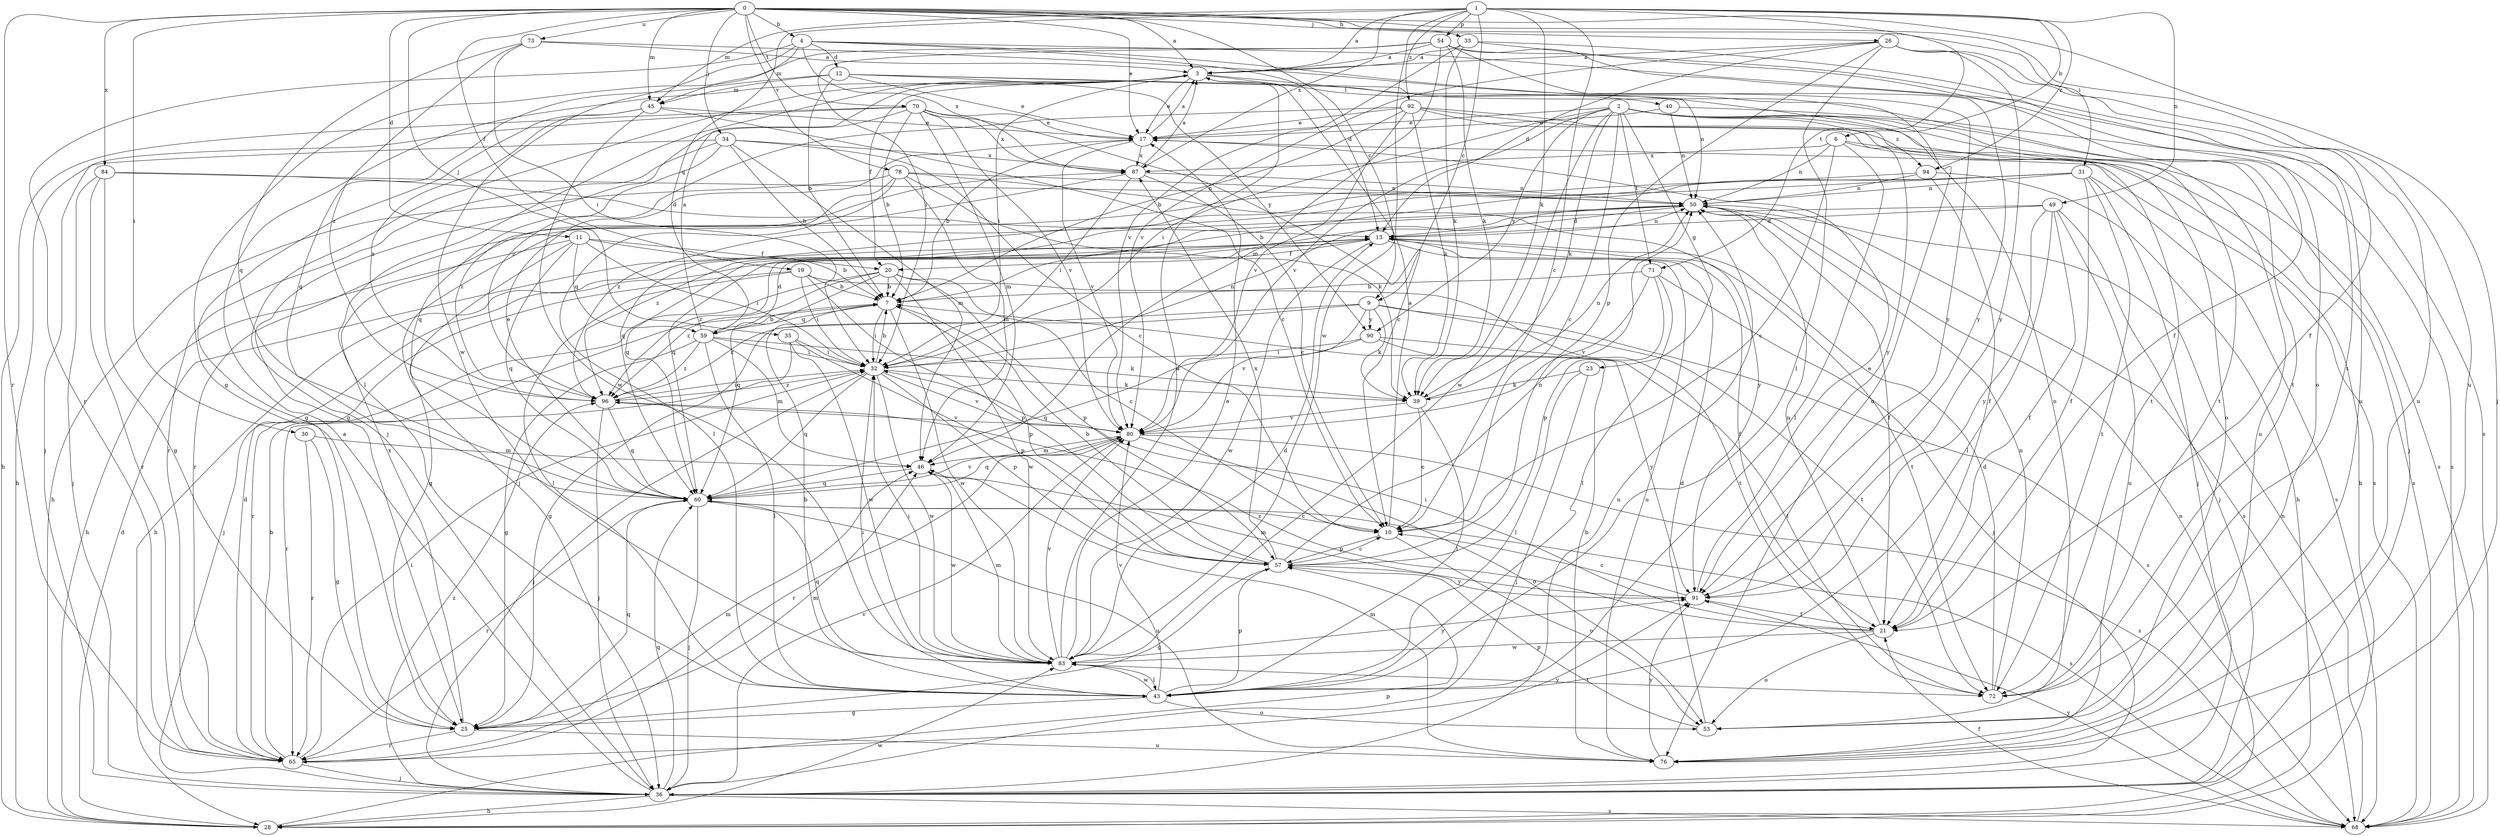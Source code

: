 strict digraph  {
0;
1;
2;
3;
4;
6;
7;
9;
10;
11;
12;
13;
17;
19;
20;
21;
23;
25;
26;
28;
30;
31;
32;
33;
34;
35;
36;
39;
40;
43;
45;
46;
49;
50;
53;
54;
57;
59;
60;
65;
68;
70;
71;
72;
73;
76;
78;
80;
83;
84;
87;
90;
91;
92;
94;
96;
0 -> 3  [label=a];
0 -> 4  [label=b];
0 -> 9  [label=c];
0 -> 11  [label=d];
0 -> 17  [label=e];
0 -> 19  [label=f];
0 -> 26  [label=h];
0 -> 30  [label=i];
0 -> 31  [label=i];
0 -> 33  [label=j];
0 -> 34  [label=j];
0 -> 35  [label=j];
0 -> 36  [label=j];
0 -> 45  [label=m];
0 -> 65  [label=r];
0 -> 70  [label=t];
0 -> 73  [label=u];
0 -> 76  [label=u];
0 -> 78  [label=v];
0 -> 84  [label=x];
1 -> 3  [label=a];
1 -> 6  [label=b];
1 -> 9  [label=c];
1 -> 10  [label=c];
1 -> 39  [label=k];
1 -> 45  [label=m];
1 -> 49  [label=n];
1 -> 54  [label=p];
1 -> 59  [label=q];
1 -> 71  [label=t];
1 -> 83  [label=w];
1 -> 87  [label=x];
1 -> 92  [label=z];
1 -> 94  [label=z];
2 -> 10  [label=c];
2 -> 17  [label=e];
2 -> 23  [label=g];
2 -> 32  [label=i];
2 -> 36  [label=j];
2 -> 39  [label=k];
2 -> 53  [label=o];
2 -> 71  [label=t];
2 -> 72  [label=t];
2 -> 76  [label=u];
2 -> 80  [label=v];
2 -> 83  [label=w];
2 -> 90  [label=y];
2 -> 94  [label=z];
3 -> 17  [label=e];
3 -> 20  [label=f];
3 -> 32  [label=i];
3 -> 36  [label=j];
3 -> 40  [label=l];
3 -> 43  [label=l];
3 -> 50  [label=n];
4 -> 12  [label=d];
4 -> 13  [label=d];
4 -> 45  [label=m];
4 -> 65  [label=r];
4 -> 68  [label=s];
4 -> 76  [label=u];
4 -> 83  [label=w];
4 -> 87  [label=x];
6 -> 10  [label=c];
6 -> 28  [label=h];
6 -> 43  [label=l];
6 -> 50  [label=n];
6 -> 68  [label=s];
6 -> 87  [label=x];
7 -> 32  [label=i];
7 -> 57  [label=p];
7 -> 59  [label=q];
7 -> 83  [label=w];
9 -> 25  [label=g];
9 -> 39  [label=k];
9 -> 68  [label=s];
9 -> 72  [label=t];
9 -> 80  [label=v];
9 -> 90  [label=y];
9 -> 96  [label=z];
10 -> 3  [label=a];
10 -> 53  [label=o];
10 -> 57  [label=p];
11 -> 7  [label=b];
11 -> 20  [label=f];
11 -> 25  [label=g];
11 -> 28  [label=h];
11 -> 32  [label=i];
11 -> 59  [label=q];
11 -> 60  [label=q];
12 -> 7  [label=b];
12 -> 17  [label=e];
12 -> 45  [label=m];
12 -> 53  [label=o];
12 -> 60  [label=q];
12 -> 72  [label=t];
12 -> 90  [label=y];
13 -> 20  [label=f];
13 -> 21  [label=f];
13 -> 28  [label=h];
13 -> 50  [label=n];
13 -> 72  [label=t];
13 -> 76  [label=u];
13 -> 83  [label=w];
13 -> 96  [label=z];
17 -> 3  [label=a];
17 -> 7  [label=b];
17 -> 68  [label=s];
17 -> 80  [label=v];
17 -> 87  [label=x];
19 -> 7  [label=b];
19 -> 32  [label=i];
19 -> 36  [label=j];
19 -> 43  [label=l];
19 -> 57  [label=p];
19 -> 72  [label=t];
20 -> 7  [label=b];
20 -> 10  [label=c];
20 -> 57  [label=p];
20 -> 60  [label=q];
20 -> 65  [label=r];
20 -> 83  [label=w];
20 -> 96  [label=z];
21 -> 32  [label=i];
21 -> 50  [label=n];
21 -> 53  [label=o];
21 -> 83  [label=w];
21 -> 96  [label=z];
23 -> 36  [label=j];
23 -> 39  [label=k];
23 -> 43  [label=l];
25 -> 46  [label=m];
25 -> 60  [label=q];
25 -> 65  [label=r];
25 -> 76  [label=u];
25 -> 87  [label=x];
26 -> 3  [label=a];
26 -> 13  [label=d];
26 -> 21  [label=f];
26 -> 43  [label=l];
26 -> 57  [label=p];
26 -> 76  [label=u];
26 -> 80  [label=v];
26 -> 91  [label=y];
28 -> 13  [label=d];
28 -> 50  [label=n];
28 -> 57  [label=p];
28 -> 83  [label=w];
30 -> 25  [label=g];
30 -> 46  [label=m];
30 -> 65  [label=r];
31 -> 7  [label=b];
31 -> 21  [label=f];
31 -> 36  [label=j];
31 -> 50  [label=n];
31 -> 60  [label=q];
31 -> 68  [label=s];
31 -> 72  [label=t];
31 -> 96  [label=z];
32 -> 7  [label=b];
32 -> 36  [label=j];
32 -> 39  [label=k];
32 -> 50  [label=n];
32 -> 57  [label=p];
32 -> 60  [label=q];
32 -> 80  [label=v];
32 -> 83  [label=w];
32 -> 96  [label=z];
33 -> 3  [label=a];
33 -> 21  [label=f];
33 -> 39  [label=k];
33 -> 76  [label=u];
33 -> 80  [label=v];
34 -> 7  [label=b];
34 -> 10  [label=c];
34 -> 28  [label=h];
34 -> 46  [label=m];
34 -> 60  [label=q];
34 -> 65  [label=r];
34 -> 87  [label=x];
35 -> 32  [label=i];
35 -> 57  [label=p];
35 -> 65  [label=r];
35 -> 83  [label=w];
36 -> 3  [label=a];
36 -> 28  [label=h];
36 -> 50  [label=n];
36 -> 60  [label=q];
36 -> 68  [label=s];
36 -> 80  [label=v];
36 -> 96  [label=z];
39 -> 10  [label=c];
39 -> 43  [label=l];
39 -> 50  [label=n];
39 -> 80  [label=v];
40 -> 17  [label=e];
40 -> 50  [label=n];
40 -> 68  [label=s];
43 -> 7  [label=b];
43 -> 25  [label=g];
43 -> 32  [label=i];
43 -> 53  [label=o];
43 -> 57  [label=p];
43 -> 80  [label=v];
43 -> 83  [label=w];
45 -> 10  [label=c];
45 -> 17  [label=e];
45 -> 25  [label=g];
45 -> 83  [label=w];
45 -> 96  [label=z];
46 -> 60  [label=q];
46 -> 83  [label=w];
49 -> 13  [label=d];
49 -> 21  [label=f];
49 -> 36  [label=j];
49 -> 43  [label=l];
49 -> 60  [label=q];
49 -> 76  [label=u];
49 -> 91  [label=y];
50 -> 13  [label=d];
50 -> 21  [label=f];
50 -> 60  [label=q];
50 -> 68  [label=s];
50 -> 96  [label=z];
53 -> 13  [label=d];
53 -> 57  [label=p];
54 -> 3  [label=a];
54 -> 25  [label=g];
54 -> 32  [label=i];
54 -> 39  [label=k];
54 -> 46  [label=m];
54 -> 53  [label=o];
54 -> 72  [label=t];
54 -> 91  [label=y];
57 -> 7  [label=b];
57 -> 10  [label=c];
57 -> 25  [label=g];
57 -> 50  [label=n];
57 -> 87  [label=x];
57 -> 91  [label=y];
59 -> 3  [label=a];
59 -> 7  [label=b];
59 -> 13  [label=d];
59 -> 25  [label=g];
59 -> 32  [label=i];
59 -> 39  [label=k];
59 -> 43  [label=l];
59 -> 46  [label=m];
59 -> 96  [label=z];
60 -> 10  [label=c];
60 -> 17  [label=e];
60 -> 36  [label=j];
60 -> 65  [label=r];
60 -> 68  [label=s];
60 -> 76  [label=u];
60 -> 80  [label=v];
65 -> 7  [label=b];
65 -> 13  [label=d];
65 -> 32  [label=i];
65 -> 36  [label=j];
65 -> 46  [label=m];
65 -> 91  [label=y];
68 -> 21  [label=f];
68 -> 50  [label=n];
68 -> 91  [label=y];
70 -> 7  [label=b];
70 -> 10  [label=c];
70 -> 17  [label=e];
70 -> 25  [label=g];
70 -> 28  [label=h];
70 -> 36  [label=j];
70 -> 46  [label=m];
70 -> 80  [label=v];
70 -> 87  [label=x];
71 -> 7  [label=b];
71 -> 36  [label=j];
71 -> 43  [label=l];
71 -> 57  [label=p];
71 -> 80  [label=v];
72 -> 13  [label=d];
72 -> 50  [label=n];
73 -> 3  [label=a];
73 -> 32  [label=i];
73 -> 60  [label=q];
73 -> 91  [label=y];
73 -> 96  [label=z];
76 -> 7  [label=b];
76 -> 46  [label=m];
76 -> 91  [label=y];
78 -> 28  [label=h];
78 -> 39  [label=k];
78 -> 43  [label=l];
78 -> 46  [label=m];
78 -> 50  [label=n];
78 -> 91  [label=y];
78 -> 96  [label=z];
80 -> 46  [label=m];
80 -> 53  [label=o];
80 -> 60  [label=q];
80 -> 65  [label=r];
80 -> 68  [label=s];
83 -> 3  [label=a];
83 -> 13  [label=d];
83 -> 17  [label=e];
83 -> 32  [label=i];
83 -> 43  [label=l];
83 -> 46  [label=m];
83 -> 60  [label=q];
83 -> 72  [label=t];
83 -> 80  [label=v];
83 -> 91  [label=y];
84 -> 13  [label=d];
84 -> 25  [label=g];
84 -> 36  [label=j];
84 -> 50  [label=n];
84 -> 65  [label=r];
87 -> 3  [label=a];
87 -> 10  [label=c];
87 -> 32  [label=i];
87 -> 36  [label=j];
87 -> 50  [label=n];
90 -> 32  [label=i];
90 -> 60  [label=q];
90 -> 72  [label=t];
90 -> 91  [label=y];
91 -> 10  [label=c];
91 -> 17  [label=e];
91 -> 21  [label=f];
91 -> 46  [label=m];
92 -> 7  [label=b];
92 -> 17  [label=e];
92 -> 39  [label=k];
92 -> 68  [label=s];
92 -> 72  [label=t];
92 -> 80  [label=v];
92 -> 91  [label=y];
92 -> 96  [label=z];
94 -> 21  [label=f];
94 -> 28  [label=h];
94 -> 50  [label=n];
94 -> 65  [label=r];
96 -> 32  [label=i];
96 -> 36  [label=j];
96 -> 60  [label=q];
96 -> 80  [label=v];
}

